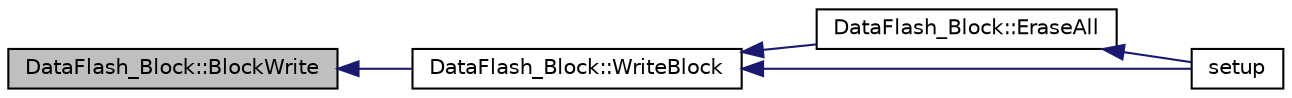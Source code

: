 digraph "DataFlash_Block::BlockWrite"
{
 // INTERACTIVE_SVG=YES
  edge [fontname="Helvetica",fontsize="10",labelfontname="Helvetica",labelfontsize="10"];
  node [fontname="Helvetica",fontsize="10",shape=record];
  rankdir="LR";
  Node1 [label="DataFlash_Block::BlockWrite",height=0.2,width=0.4,color="black", fillcolor="grey75", style="filled" fontcolor="black"];
  Node1 -> Node2 [dir="back",color="midnightblue",fontsize="10",style="solid",fontname="Helvetica"];
  Node2 [label="DataFlash_Block::WriteBlock",height=0.2,width=0.4,color="black", fillcolor="white", style="filled",URL="$classDataFlash__Block.html#ab6f4ad3b53c3b298a4874cf920da3afa"];
  Node2 -> Node3 [dir="back",color="midnightblue",fontsize="10",style="solid",fontname="Helvetica"];
  Node3 [label="DataFlash_Block::EraseAll",height=0.2,width=0.4,color="black", fillcolor="white", style="filled",URL="$classDataFlash__Block.html#a731e8607ad128e986be1236d44e8d196"];
  Node3 -> Node4 [dir="back",color="midnightblue",fontsize="10",style="solid",fontname="Helvetica"];
  Node4 [label="setup",height=0.2,width=0.4,color="black", fillcolor="white", style="filled",URL="$DataFlash__test_8pde.html#a4fc01d736fe50cf5b977f755b675f11d"];
  Node2 -> Node4 [dir="back",color="midnightblue",fontsize="10",style="solid",fontname="Helvetica"];
}
